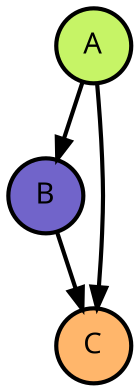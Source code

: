 digraph snakemake_dag {
    graph[bgcolor=white, margin=0];
    node[shape=circle, style=filled, fontname=sans, fontsize=14, penwidth=2, margin=0];
    edge[penwidth=2, fontcolor=black];
	0[label = "A", fillcolor = "#C6F466"];
	1[label = "B", fillcolor = "#7164CA"];
	2[label = "C", fillcolor = "#FFB66B"];
	0 -> 1
	1 -> 2
	0 -> 2
}            
